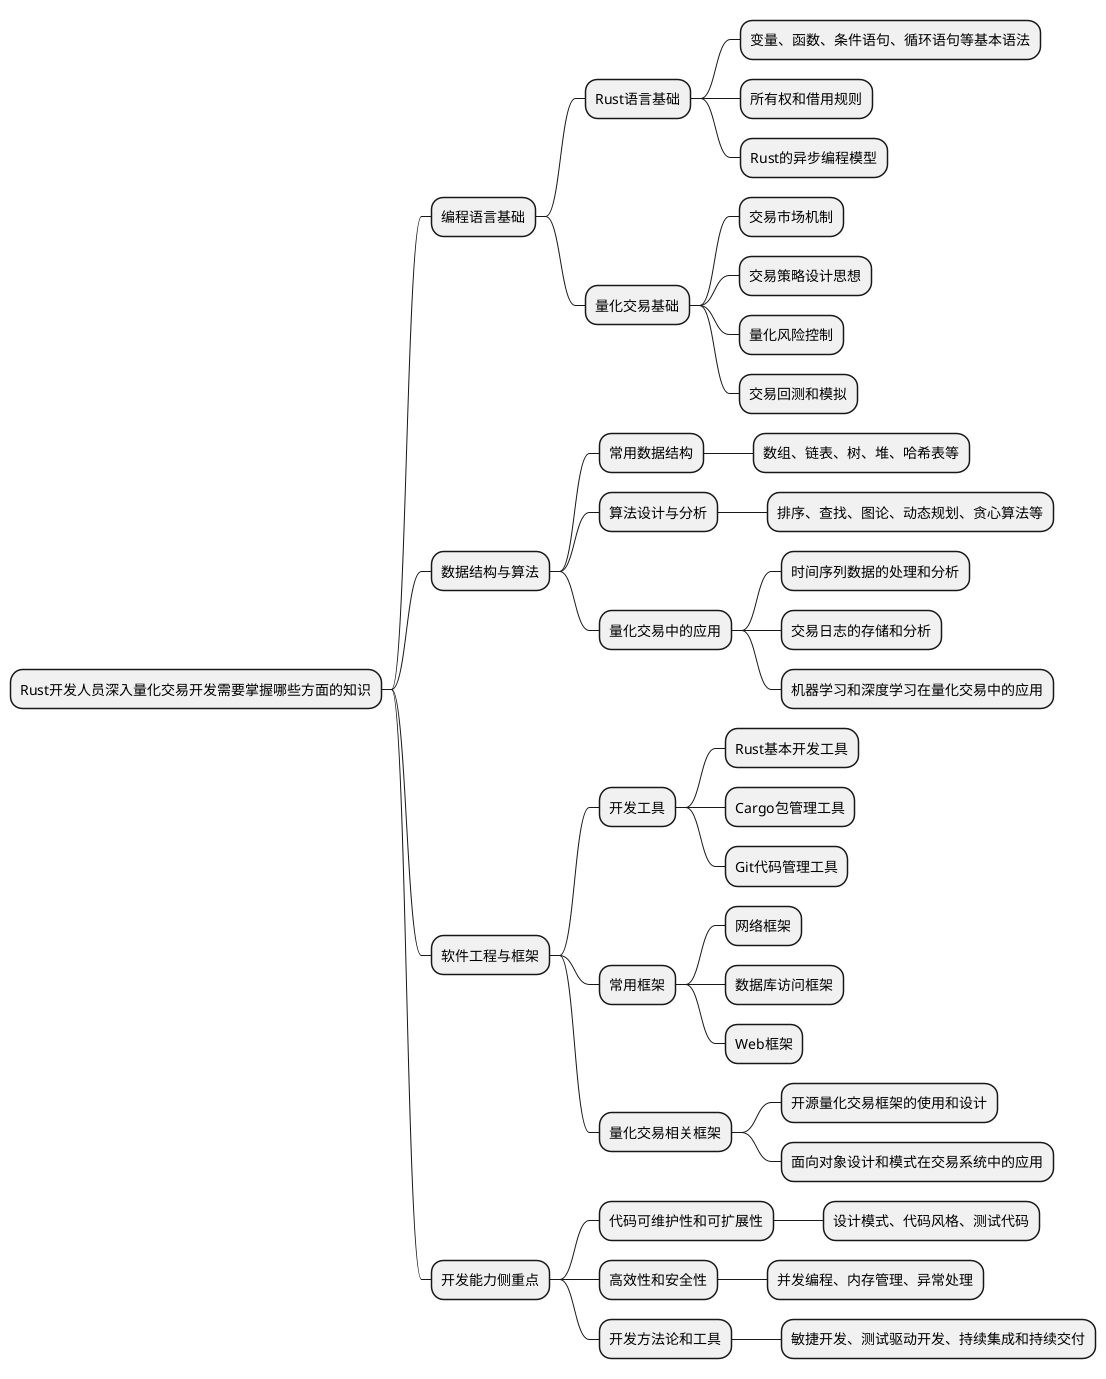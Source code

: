 @startmindmap
* Rust开发人员深入量化交易开发需要掌握哪些方面的知识
** 编程语言基础
*** Rust语言基础
**** 变量、函数、条件语句、循环语句等基本语法
**** 所有权和借用规则
**** Rust的异步编程模型
*** 量化交易基础
**** 交易市场机制
**** 交易策略设计思想
**** 量化风险控制
**** 交易回测和模拟
** 数据结构与算法
*** 常用数据结构
**** 数组、链表、树、堆、哈希表等
*** 算法设计与分析
**** 排序、查找、图论、动态规划、贪心算法等
*** 量化交易中的应用
**** 时间序列数据的处理和分析
**** 交易日志的存储和分析
**** 机器学习和深度学习在量化交易中的应用
** 软件工程与框架
*** 开发工具
**** Rust基本开发工具
**** Cargo包管理工具
**** Git代码管理工具
*** 常用框架
**** 网络框架
**** 数据库访问框架
**** Web框架
*** 量化交易相关框架
**** 开源量化交易框架的使用和设计
**** 面向对象设计和模式在交易系统中的应用
** 开发能力侧重点
*** 代码可维护性和可扩展性
**** 设计模式、代码风格、测试代码
*** 高效性和安全性
**** 并发编程、内存管理、异常处理
*** 开发方法论和工具
**** 敏捷开发、测试驱动开发、持续集成和持续交付
@endmindmap`